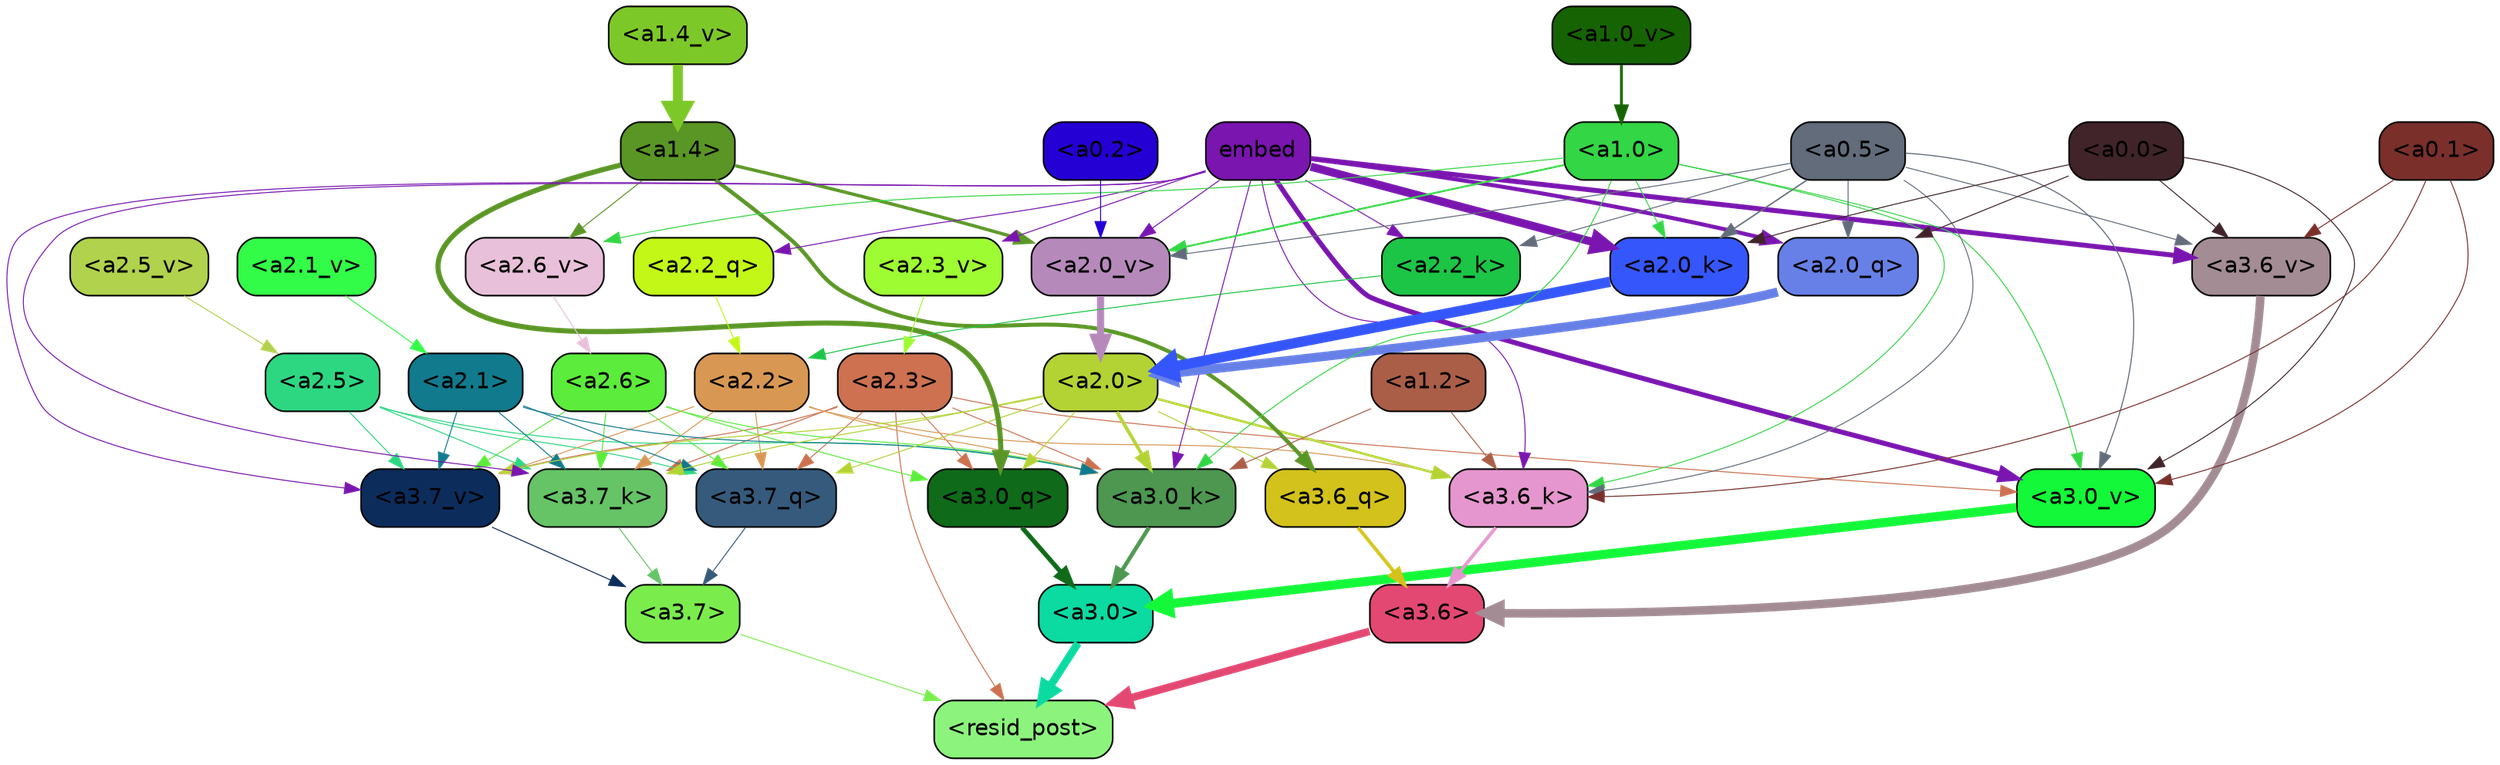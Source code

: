 strict digraph "" {
	graph [bgcolor=transparent,
		layout=dot,
		overlap=false,
		splines=true
	];
	"<a3.7>"	[color=black,
		fillcolor="#7aed4d",
		fontname=Helvetica,
		shape=box,
		style="filled, rounded"];
	"<resid_post>"	[color=black,
		fillcolor="#8cf47d",
		fontname=Helvetica,
		shape=box,
		style="filled, rounded"];
	"<a3.7>" -> "<resid_post>"	[color="#7aed4d",
		penwidth=0.6];
	"<a3.6>"	[color=black,
		fillcolor="#e34872",
		fontname=Helvetica,
		shape=box,
		style="filled, rounded"];
	"<a3.6>" -> "<resid_post>"	[color="#e34872",
		penwidth=4.7534414529800415];
	"<a3.0>"	[color=black,
		fillcolor="#0bdaa1",
		fontname=Helvetica,
		shape=box,
		style="filled, rounded"];
	"<a3.0>" -> "<resid_post>"	[color="#0bdaa1",
		penwidth=4.898576855659485];
	"<a2.3>"	[color=black,
		fillcolor="#cd7150",
		fontname=Helvetica,
		shape=box,
		style="filled, rounded"];
	"<a2.3>" -> "<resid_post>"	[color="#cd7150",
		penwidth=0.6];
	"<a3.7_q>"	[color=black,
		fillcolor="#355a7c",
		fontname=Helvetica,
		shape=box,
		style="filled, rounded"];
	"<a2.3>" -> "<a3.7_q>"	[color="#cd7150",
		penwidth=0.6];
	"<a3.0_q>"	[color=black,
		fillcolor="#0f6a19",
		fontname=Helvetica,
		shape=box,
		style="filled, rounded"];
	"<a2.3>" -> "<a3.0_q>"	[color="#cd7150",
		penwidth=0.6];
	"<a3.7_k>"	[color=black,
		fillcolor="#66c366",
		fontname=Helvetica,
		shape=box,
		style="filled, rounded"];
	"<a2.3>" -> "<a3.7_k>"	[color="#cd7150",
		penwidth=0.6];
	"<a3.0_k>"	[color=black,
		fillcolor="#4d9751",
		fontname=Helvetica,
		shape=box,
		style="filled, rounded"];
	"<a2.3>" -> "<a3.0_k>"	[color="#cd7150",
		penwidth=0.6];
	"<a3.7_v>"	[color=black,
		fillcolor="#0c2c5c",
		fontname=Helvetica,
		shape=box,
		style="filled, rounded"];
	"<a2.3>" -> "<a3.7_v>"	[color="#cd7150",
		penwidth=0.6];
	"<a3.0_v>"	[color=black,
		fillcolor="#13f838",
		fontname=Helvetica,
		shape=box,
		style="filled, rounded"];
	"<a2.3>" -> "<a3.0_v>"	[color="#cd7150",
		penwidth=0.6];
	"<a3.7_q>" -> "<a3.7>"	[color="#355a7c",
		penwidth=0.6];
	"<a3.6_q>"	[color=black,
		fillcolor="#d3c21c",
		fontname=Helvetica,
		shape=box,
		style="filled, rounded"];
	"<a3.6_q>" -> "<a3.6>"	[color="#d3c21c",
		penwidth=2.160832464694977];
	"<a3.0_q>" -> "<a3.0>"	[color="#0f6a19",
		penwidth=2.870753765106201];
	"<a3.7_k>" -> "<a3.7>"	[color="#66c366",
		penwidth=0.6];
	"<a3.6_k>"	[color=black,
		fillcolor="#e696ce",
		fontname=Helvetica,
		shape=box,
		style="filled, rounded"];
	"<a3.6_k>" -> "<a3.6>"	[color="#e696ce",
		penwidth=2.13908451795578];
	"<a3.0_k>" -> "<a3.0>"	[color="#4d9751",
		penwidth=2.520303964614868];
	"<a3.7_v>" -> "<a3.7>"	[color="#0c2c5c",
		penwidth=0.6];
	"<a3.6_v>"	[color=black,
		fillcolor="#a38c93",
		fontname=Helvetica,
		shape=box,
		style="filled, rounded"];
	"<a3.6_v>" -> "<a3.6>"	[color="#a38c93",
		penwidth=5.297133803367615];
	"<a3.0_v>" -> "<a3.0>"	[color="#13f838",
		penwidth=5.680712580680847];
	"<a2.6>"	[color=black,
		fillcolor="#5cec3b",
		fontname=Helvetica,
		shape=box,
		style="filled, rounded"];
	"<a2.6>" -> "<a3.7_q>"	[color="#5cec3b",
		penwidth=0.6];
	"<a2.6>" -> "<a3.0_q>"	[color="#5cec3b",
		penwidth=0.6];
	"<a2.6>" -> "<a3.7_k>"	[color="#5cec3b",
		penwidth=0.6];
	"<a2.6>" -> "<a3.0_k>"	[color="#5cec3b",
		penwidth=0.6];
	"<a2.6>" -> "<a3.7_v>"	[color="#5cec3b",
		penwidth=0.6];
	"<a2.5>"	[color=black,
		fillcolor="#2dd782",
		fontname=Helvetica,
		shape=box,
		style="filled, rounded"];
	"<a2.5>" -> "<a3.7_q>"	[color="#2dd782",
		penwidth=0.6];
	"<a2.5>" -> "<a3.7_k>"	[color="#2dd782",
		penwidth=0.6];
	"<a2.5>" -> "<a3.0_k>"	[color="#2dd782",
		penwidth=0.6];
	"<a2.5>" -> "<a3.7_v>"	[color="#2dd782",
		penwidth=0.6];
	"<a2.2>"	[color=black,
		fillcolor="#d89854",
		fontname=Helvetica,
		shape=box,
		style="filled, rounded"];
	"<a2.2>" -> "<a3.7_q>"	[color="#d89854",
		penwidth=0.6];
	"<a2.2>" -> "<a3.7_k>"	[color="#d89854",
		penwidth=0.6];
	"<a2.2>" -> "<a3.6_k>"	[color="#d89854",
		penwidth=0.6];
	"<a2.2>" -> "<a3.0_k>"	[color="#d89854",
		penwidth=0.6];
	"<a2.2>" -> "<a3.7_v>"	[color="#d89854",
		penwidth=0.6];
	"<a2.1>"	[color=black,
		fillcolor="#117a8d",
		fontname=Helvetica,
		shape=box,
		style="filled, rounded"];
	"<a2.1>" -> "<a3.7_q>"	[color="#117a8d",
		penwidth=0.6];
	"<a2.1>" -> "<a3.7_k>"	[color="#117a8d",
		penwidth=0.6];
	"<a2.1>" -> "<a3.0_k>"	[color="#117a8d",
		penwidth=0.6];
	"<a2.1>" -> "<a3.7_v>"	[color="#117a8d",
		penwidth=0.6];
	"<a2.0>"	[color=black,
		fillcolor="#b3d334",
		fontname=Helvetica,
		shape=box,
		style="filled, rounded"];
	"<a2.0>" -> "<a3.7_q>"	[color="#b3d334",
		penwidth=0.6];
	"<a2.0>" -> "<a3.6_q>"	[color="#b3d334",
		penwidth=0.6];
	"<a2.0>" -> "<a3.0_q>"	[color="#b3d334",
		penwidth=0.6];
	"<a2.0>" -> "<a3.7_k>"	[color="#b3d334",
		penwidth=0.6];
	"<a2.0>" -> "<a3.6_k>"	[color="#b3d334",
		penwidth=1.4855384826660156];
	"<a2.0>" -> "<a3.0_k>"	[color="#b3d334",
		penwidth=2.142689883708954];
	"<a2.0>" -> "<a3.7_v>"	[color="#b3d334",
		penwidth=0.6];
	"<a1.4>"	[color=black,
		fillcolor="#5a9625",
		fontname=Helvetica,
		shape=box,
		style="filled, rounded"];
	"<a1.4>" -> "<a3.6_q>"	[color="#5a9625",
		penwidth=2.4767253398895264];
	"<a1.4>" -> "<a3.0_q>"	[color="#5a9625",
		penwidth=3.192750334739685];
	"<a2.6_v>"	[color=black,
		fillcolor="#e8c0d9",
		fontname=Helvetica,
		shape=box,
		style="filled, rounded"];
	"<a1.4>" -> "<a2.6_v>"	[color="#5a9625",
		penwidth=0.6];
	"<a2.0_v>"	[color=black,
		fillcolor="#b689bb",
		fontname=Helvetica,
		shape=box,
		style="filled, rounded"];
	"<a1.4>" -> "<a2.0_v>"	[color="#5a9625",
		penwidth=2.0349366441369057];
	embed	[color=black,
		fillcolor="#7a15b0",
		fontname=Helvetica,
		shape=box,
		style="filled, rounded"];
	embed -> "<a3.7_k>"	[color="#7a15b0",
		penwidth=0.6];
	embed -> "<a3.6_k>"	[color="#7a15b0",
		penwidth=0.6];
	embed -> "<a3.0_k>"	[color="#7a15b0",
		penwidth=0.6015868484973907];
	embed -> "<a3.7_v>"	[color="#7a15b0",
		penwidth=0.6];
	embed -> "<a3.6_v>"	[color="#7a15b0",
		penwidth=3.067279100418091];
	embed -> "<a3.0_v>"	[color="#7a15b0",
		penwidth=3.0891895294189453];
	"<a2.2_q>"	[color=black,
		fillcolor="#c2f717",
		fontname=Helvetica,
		shape=box,
		style="filled, rounded"];
	embed -> "<a2.2_q>"	[color="#7a15b0",
		penwidth=0.6];
	"<a2.0_q>"	[color=black,
		fillcolor="#6780e7",
		fontname=Helvetica,
		shape=box,
		style="filled, rounded"];
	embed -> "<a2.0_q>"	[color="#7a15b0",
		penwidth=2.482962191104889];
	"<a2.2_k>"	[color=black,
		fillcolor="#1cc546",
		fontname=Helvetica,
		shape=box,
		style="filled, rounded"];
	embed -> "<a2.2_k>"	[color="#7a15b0",
		penwidth=0.6];
	"<a2.0_k>"	[color=black,
		fillcolor="#3556fa",
		fontname=Helvetica,
		shape=box,
		style="filled, rounded"];
	embed -> "<a2.0_k>"	[color="#7a15b0",
		penwidth=5.09069561958313];
	"<a2.3_v>"	[color=black,
		fillcolor="#9efc32",
		fontname=Helvetica,
		shape=box,
		style="filled, rounded"];
	embed -> "<a2.3_v>"	[color="#7a15b0",
		penwidth=0.6];
	embed -> "<a2.0_v>"	[color="#7a15b0",
		penwidth=0.6];
	"<a1.2>"	[color=black,
		fillcolor="#ab5e47",
		fontname=Helvetica,
		shape=box,
		style="filled, rounded"];
	"<a1.2>" -> "<a3.6_k>"	[color="#ab5e47",
		penwidth=0.6];
	"<a1.2>" -> "<a3.0_k>"	[color="#ab5e47",
		penwidth=0.6];
	"<a1.0>"	[color=black,
		fillcolor="#33d644",
		fontname=Helvetica,
		shape=box,
		style="filled, rounded"];
	"<a1.0>" -> "<a3.6_k>"	[color="#33d644",
		penwidth=0.6];
	"<a1.0>" -> "<a3.0_k>"	[color="#33d644",
		penwidth=0.6];
	"<a1.0>" -> "<a3.0_v>"	[color="#33d644",
		penwidth=0.6];
	"<a1.0>" -> "<a2.0_k>"	[color="#33d644",
		penwidth=0.6];
	"<a1.0>" -> "<a2.6_v>"	[color="#33d644",
		penwidth=0.6];
	"<a1.0>" -> "<a2.0_v>"	[color="#33d644",
		penwidth=1.1342760920524597];
	"<a0.5>"	[color=black,
		fillcolor="#626c7a",
		fontname=Helvetica,
		shape=box,
		style="filled, rounded"];
	"<a0.5>" -> "<a3.6_k>"	[color="#626c7a",
		penwidth=0.6];
	"<a0.5>" -> "<a3.6_v>"	[color="#626c7a",
		penwidth=0.6];
	"<a0.5>" -> "<a3.0_v>"	[color="#626c7a",
		penwidth=0.6549575447570533];
	"<a0.5>" -> "<a2.0_q>"	[color="#626c7a",
		penwidth=0.6];
	"<a0.5>" -> "<a2.2_k>"	[color="#626c7a",
		penwidth=0.6];
	"<a0.5>" -> "<a2.0_k>"	[color="#626c7a",
		penwidth=0.8980485796928406];
	"<a0.5>" -> "<a2.0_v>"	[color="#626c7a",
		penwidth=0.6];
	"<a0.1>"	[color=black,
		fillcolor="#7a2f2b",
		fontname=Helvetica,
		shape=box,
		style="filled, rounded"];
	"<a0.1>" -> "<a3.6_k>"	[color="#7a2f2b",
		penwidth=0.6];
	"<a0.1>" -> "<a3.6_v>"	[color="#7a2f2b",
		penwidth=0.6];
	"<a0.1>" -> "<a3.0_v>"	[color="#7a2f2b",
		penwidth=0.6];
	"<a0.0>"	[color=black,
		fillcolor="#402429",
		fontname=Helvetica,
		shape=box,
		style="filled, rounded"];
	"<a0.0>" -> "<a3.6_v>"	[color="#402429",
		penwidth=0.6];
	"<a0.0>" -> "<a3.0_v>"	[color="#402429",
		penwidth=0.6];
	"<a0.0>" -> "<a2.0_q>"	[color="#402429",
		penwidth=0.6];
	"<a0.0>" -> "<a2.0_k>"	[color="#402429",
		penwidth=0.6];
	"<a2.2_q>" -> "<a2.2>"	[color="#c2f717",
		penwidth=0.6];
	"<a2.0_q>" -> "<a2.0>"	[color="#6780e7",
		penwidth=5.653985500335693];
	"<a2.2_k>" -> "<a2.2>"	[color="#1cc546",
		penwidth=0.6];
	"<a2.0_k>" -> "<a2.0>"	[color="#3556fa",
		penwidth=6.397904872894287];
	"<a2.6_v>" -> "<a2.6>"	[color="#e8c0d9",
		penwidth=0.6];
	"<a2.5_v>"	[color=black,
		fillcolor="#b1d24c",
		fontname=Helvetica,
		shape=box,
		style="filled, rounded"];
	"<a2.5_v>" -> "<a2.5>"	[color="#b1d24c",
		penwidth=0.6];
	"<a2.3_v>" -> "<a2.3>"	[color="#9efc32",
		penwidth=0.6];
	"<a2.1_v>"	[color=black,
		fillcolor="#32fc47",
		fontname=Helvetica,
		shape=box,
		style="filled, rounded"];
	"<a2.1_v>" -> "<a2.1>"	[color="#32fc47",
		penwidth=0.6];
	"<a2.0_v>" -> "<a2.0>"	[color="#b689bb",
		penwidth=4.48047137260437];
	"<a0.2>"	[color=black,
		fillcolor="#2500d5",
		fontname=Helvetica,
		shape=box,
		style="filled, rounded"];
	"<a0.2>" -> "<a2.0_v>"	[color="#2500d5",
		penwidth=0.6];
	"<a1.4_v>"	[color=black,
		fillcolor="#7dc829",
		fontname=Helvetica,
		shape=box,
		style="filled, rounded"];
	"<a1.4_v>" -> "<a1.4>"	[color="#7dc829",
		penwidth=6.273579955101013];
	"<a1.0_v>"	[color=black,
		fillcolor="#166303",
		fontname=Helvetica,
		shape=box,
		style="filled, rounded"];
	"<a1.0_v>" -> "<a1.0>"	[color="#166303",
		penwidth=1.7821020036935806];
}
